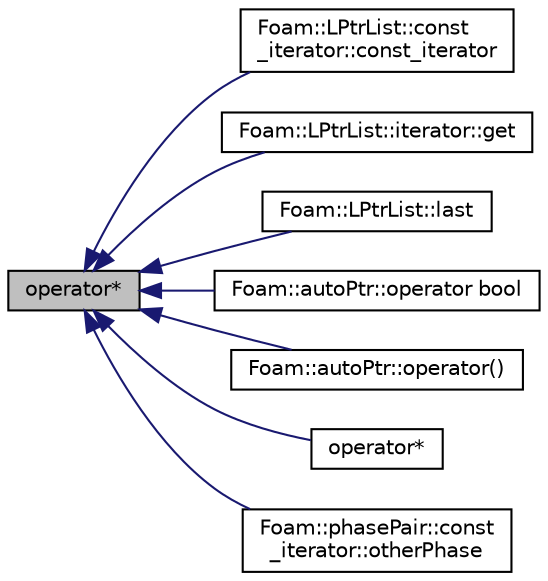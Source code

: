 digraph "operator*"
{
  bgcolor="transparent";
  edge [fontname="Helvetica",fontsize="10",labelfontname="Helvetica",labelfontsize="10"];
  node [fontname="Helvetica",fontsize="10",shape=record];
  rankdir="LR";
  Node1 [label="operator*",height=0.2,width=0.4,color="black", fillcolor="grey75", style="filled" fontcolor="black"];
  Node1 -> Node2 [dir="back",color="midnightblue",fontsize="10",style="solid",fontname="Helvetica"];
  Node2 [label="Foam::LPtrList::const\l_iterator::const_iterator",height=0.2,width=0.4,color="black",URL="$classFoam_1_1LPtrList_1_1const__iterator.html#a7c8e6a45d83ab5598f533ab8e2fb63c0"];
  Node1 -> Node3 [dir="back",color="midnightblue",fontsize="10",style="solid",fontname="Helvetica"];
  Node3 [label="Foam::LPtrList::iterator::get",height=0.2,width=0.4,color="black",URL="$classFoam_1_1LPtrList_1_1iterator.html#ad52c9dbf5fc04799a476822f43a79eb0",tooltip="Return the address of the object being referenced. "];
  Node1 -> Node4 [dir="back",color="midnightblue",fontsize="10",style="solid",fontname="Helvetica"];
  Node4 [label="Foam::LPtrList::last",height=0.2,width=0.4,color="black",URL="$classFoam_1_1LPtrList.html#a4fc1d283512c7d8834f1692a1dd6cef5",tooltip="The last entry in the list (const access) "];
  Node1 -> Node5 [dir="back",color="midnightblue",fontsize="10",style="solid",fontname="Helvetica"];
  Node5 [label="Foam::autoPtr::operator bool",height=0.2,width=0.4,color="black",URL="$classFoam_1_1autoPtr.html#a420e60e9788bfa3b52aa3aab72ea3a5e",tooltip="True if the managed pointer is non-null - same as valid() "];
  Node1 -> Node6 [dir="back",color="midnightblue",fontsize="10",style="solid",fontname="Helvetica"];
  Node6 [label="Foam::autoPtr::operator()",height=0.2,width=0.4,color="black",URL="$classFoam_1_1autoPtr.html#a67ab9fec03fbd870322d975c8876d3d6",tooltip="Return const reference to the object data. "];
  Node1 -> Node7 [dir="back",color="midnightblue",fontsize="10",style="solid",fontname="Helvetica"];
  Node7 [label="operator*",height=0.2,width=0.4,color="black",URL="$namespaceFoam.html#a4cc7bfabaa73f1de09c74fdb9923135f"];
  Node1 -> Node8 [dir="back",color="midnightblue",fontsize="10",style="solid",fontname="Helvetica"];
  Node8 [label="Foam::phasePair::const\l_iterator::otherPhase",height=0.2,width=0.4,color="black",URL="$classFoam_1_1phasePair_1_1const__iterator.html#ae1644739cf759d435035bed9a29e95bd"];
}

